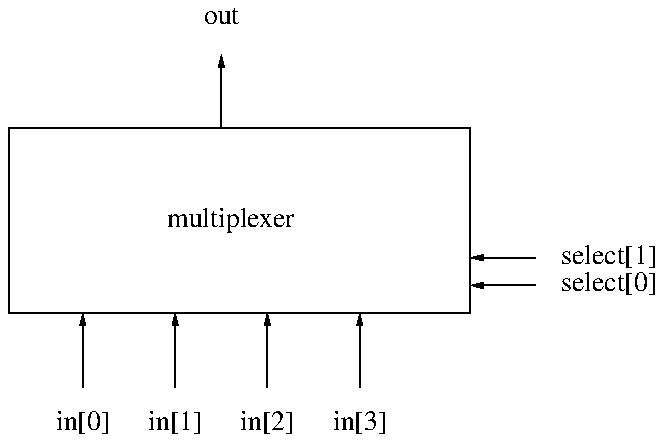 ' \" @(#)mfig4.pic	 3.1	 03/22/88
.PS 3.0i
scale = .1

"select[1]" at (0.637500, 0.420000)
"select[0]" at (0.637500, 0.397500)
"out" at (0.322500, 0.615000)
"multiplexer" at (0.330000, 0.450000)
arrow from (0.322500, 0.525000) to (0.322500, 0.585000)
"in[3]" at (0.435000, 0.285000)
"in[2]" at (0.360000, 0.285000)
"in[1]" at (0.285000, 0.285000)
"in[0]" at (0.210000, 0.285000)
arrow from (0.435000, 0.315000) to (0.435000, 0.375000)
arrow from (0.360000, 0.315000) to (0.360000, 0.375000)
arrow from (0.285000, 0.315000) to (0.285000, 0.375000)
arrow from (0.210000, 0.315000) to (0.210000, 0.375000)
line solid from (0.150000, 0.525000) to (0.525000, 0.525000)
line solid from (0.525000, 0.525000) to (0.525000, 0.375000)
line solid from (0.525000, 0.375000) to (0.150000, 0.375000)
line solid from (0.150000, 0.525000) to (0.150000, 0.375000)
arrow from (0.577500, 0.420000) to (0.525000, 0.420000)
arrow from (0.577500, 0.397500) to (0.525000, 0.397500)
.PE
